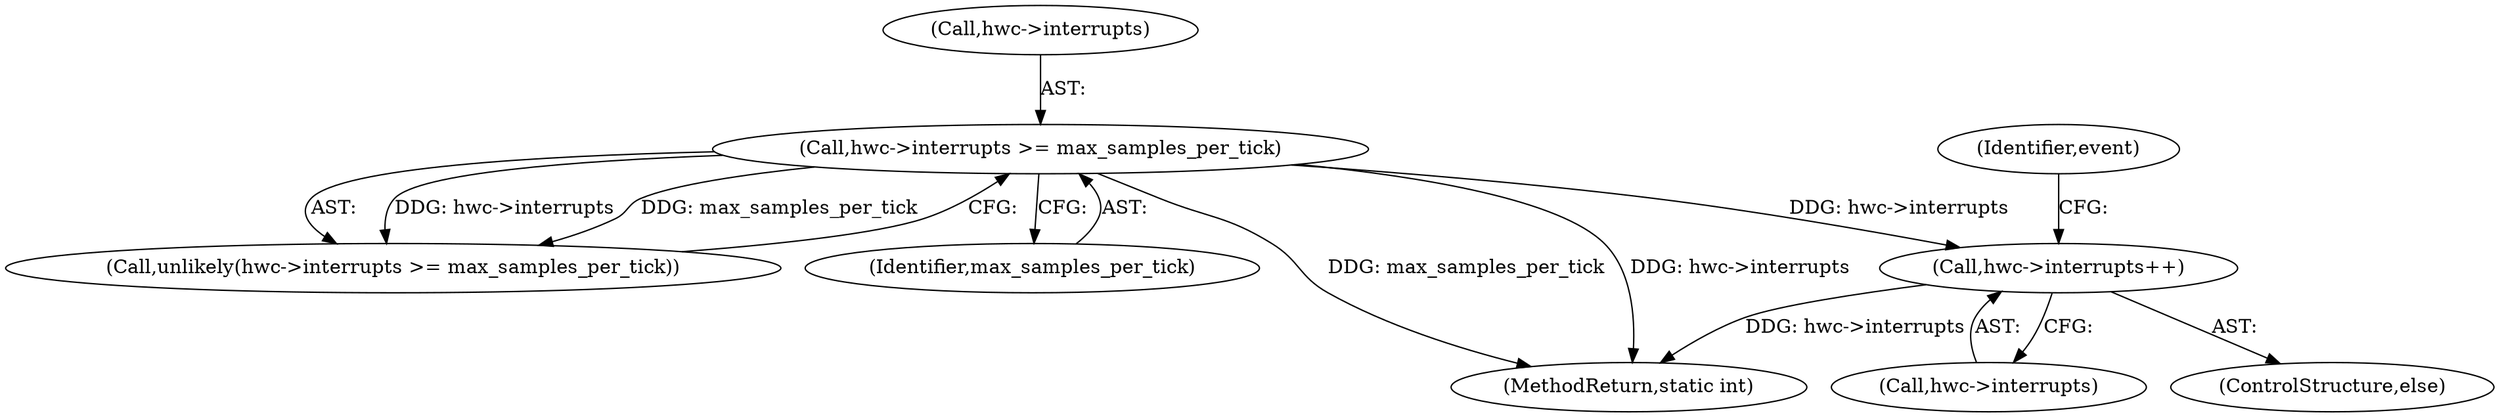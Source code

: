 digraph "0_linux_a8b0ca17b80e92faab46ee7179ba9e99ccb61233_53@pointer" {
"1000157" [label="(Call,hwc->interrupts++)"];
"1000136" [label="(Call,hwc->interrupts >= max_samples_per_tick)"];
"1000137" [label="(Call,hwc->interrupts)"];
"1000156" [label="(ControlStructure,else)"];
"1000164" [label="(Identifier,event)"];
"1000135" [label="(Call,unlikely(hwc->interrupts >= max_samples_per_tick))"];
"1000140" [label="(Identifier,max_samples_per_tick)"];
"1000157" [label="(Call,hwc->interrupts++)"];
"1000136" [label="(Call,hwc->interrupts >= max_samples_per_tick)"];
"1000158" [label="(Call,hwc->interrupts)"];
"1000267" [label="(MethodReturn,static int)"];
"1000157" -> "1000156"  [label="AST: "];
"1000157" -> "1000158"  [label="CFG: "];
"1000158" -> "1000157"  [label="AST: "];
"1000164" -> "1000157"  [label="CFG: "];
"1000157" -> "1000267"  [label="DDG: hwc->interrupts"];
"1000136" -> "1000157"  [label="DDG: hwc->interrupts"];
"1000136" -> "1000135"  [label="AST: "];
"1000136" -> "1000140"  [label="CFG: "];
"1000137" -> "1000136"  [label="AST: "];
"1000140" -> "1000136"  [label="AST: "];
"1000135" -> "1000136"  [label="CFG: "];
"1000136" -> "1000267"  [label="DDG: max_samples_per_tick"];
"1000136" -> "1000267"  [label="DDG: hwc->interrupts"];
"1000136" -> "1000135"  [label="DDG: hwc->interrupts"];
"1000136" -> "1000135"  [label="DDG: max_samples_per_tick"];
}
